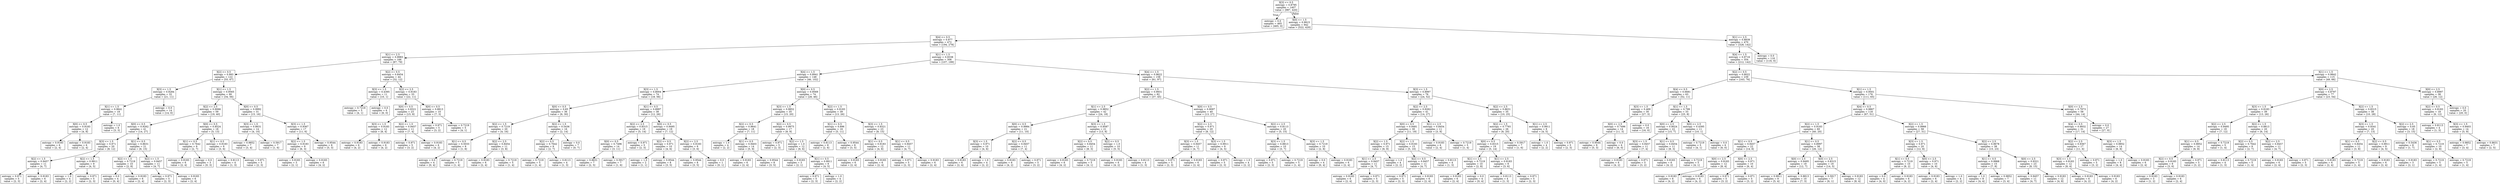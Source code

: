 digraph Tree {
node [shape=box] ;
0 [label="X[3] <= 0.5\nentropy = 0.8795\nsamples = 1407\nvalue = [987, 420]"] ;
1 [label="entropy = 0.0\nsamples = 465\nvalue = [465, 0]"] ;
0 -> 1 [labeldistance=2.5, labelangle=45, headlabel="True"] ;
2 [label="X[0] <= 1.5\nentropy = 0.9915\nsamples = 942\nvalue = [522, 420]"] ;
0 -> 2 [labeldistance=2.5, labelangle=-45, headlabel="False"] ;
3 [label="X[4] <= 0.5\nentropy = 0.977\nsamples = 472\nvalue = [194, 278]"] ;
2 -> 3 ;
4 [label="X[1] <= 2.5\nentropy = 0.9983\nsamples = 166\nvalue = [87, 79]"] ;
3 -> 4 ;
5 [label="X[2] <= 0.5\nentropy = 0.993\nsamples = 122\nvalue = [55, 67]"] ;
4 -> 5 ;
6 [label="X[3] <= 1.5\nentropy = 0.9284\nsamples = 32\nvalue = [21, 11]"] ;
5 -> 6 ;
7 [label="X[1] <= 1.5\nentropy = 0.9641\nsamples = 18\nvalue = [7, 11]"] ;
6 -> 7 ;
8 [label="X[0] <= 0.5\nentropy = 0.9183\nsamples = 12\nvalue = [4, 8]"] ;
7 -> 8 ;
9 [label="entropy = 0.9183\nsamples = 6\nvalue = [2, 4]"] ;
8 -> 9 ;
10 [label="entropy = 0.9183\nsamples = 6\nvalue = [2, 4]"] ;
8 -> 10 ;
11 [label="entropy = 1.0\nsamples = 6\nvalue = [3, 3]"] ;
7 -> 11 ;
12 [label="entropy = 0.0\nsamples = 14\nvalue = [14, 0]"] ;
6 -> 12 ;
13 [label="X[1] <= 1.5\nentropy = 0.9565\nsamples = 90\nvalue = [34, 56]"] ;
5 -> 13 ;
14 [label="X[2] <= 2.5\nentropy = 0.9066\nsamples = 59\nvalue = [19, 40]"] ;
13 -> 14 ;
15 [label="X[0] <= 0.5\nentropy = 0.9262\nsamples = 41\nvalue = [14, 27]"] ;
14 -> 15 ;
16 [label="X[3] <= 1.5\nentropy = 0.971\nsamples = 20\nvalue = [8, 12]"] ;
15 -> 16 ;
17 [label="X[2] <= 1.5\nentropy = 0.9457\nsamples = 11\nvalue = [4, 7]"] ;
16 -> 17 ;
18 [label="entropy = 0.971\nsamples = 5\nvalue = [2, 3]"] ;
17 -> 18 ;
19 [label="entropy = 0.9183\nsamples = 6\nvalue = [2, 4]"] ;
17 -> 19 ;
20 [label="X[2] <= 1.5\nentropy = 0.9911\nsamples = 9\nvalue = [4, 5]"] ;
16 -> 20 ;
21 [label="entropy = 1.0\nsamples = 4\nvalue = [2, 2]"] ;
20 -> 21 ;
22 [label="entropy = 0.971\nsamples = 5\nvalue = [2, 3]"] ;
20 -> 22 ;
23 [label="X[1] <= 0.5\nentropy = 0.8631\nsamples = 21\nvalue = [6, 15]"] ;
15 -> 23 ;
24 [label="X[2] <= 1.5\nentropy = 0.7219\nsamples = 10\nvalue = [2, 8]"] ;
23 -> 24 ;
25 [label="entropy = 0.0\nsamples = 4\nvalue = [0, 4]"] ;
24 -> 25 ;
26 [label="entropy = 0.9183\nsamples = 6\nvalue = [2, 4]"] ;
24 -> 26 ;
27 [label="X[2] <= 1.5\nentropy = 0.9457\nsamples = 11\nvalue = [4, 7]"] ;
23 -> 27 ;
28 [label="entropy = 0.971\nsamples = 5\nvalue = [2, 3]"] ;
27 -> 28 ;
29 [label="entropy = 0.9183\nsamples = 6\nvalue = [2, 4]"] ;
27 -> 29 ;
30 [label="X[0] <= 0.5\nentropy = 0.8524\nsamples = 18\nvalue = [5, 13]"] ;
14 -> 30 ;
31 [label="X[1] <= 0.5\nentropy = 0.7642\nsamples = 9\nvalue = [2, 7]"] ;
30 -> 31 ;
32 [label="entropy = 0.9183\nsamples = 6\nvalue = [2, 4]"] ;
31 -> 32 ;
33 [label="entropy = 0.0\nsamples = 3\nvalue = [0, 3]"] ;
31 -> 33 ;
34 [label="X[1] <= 0.5\nentropy = 0.9183\nsamples = 9\nvalue = [3, 6]"] ;
30 -> 34 ;
35 [label="entropy = 0.8113\nsamples = 4\nvalue = [1, 3]"] ;
34 -> 35 ;
36 [label="entropy = 0.971\nsamples = 5\nvalue = [2, 3]"] ;
34 -> 36 ;
37 [label="X[0] <= 0.5\nentropy = 0.9992\nsamples = 31\nvalue = [15, 16]"] ;
13 -> 37 ;
38 [label="X[3] <= 1.5\nentropy = 0.8631\nsamples = 14\nvalue = [4, 10]"] ;
37 -> 38 ;
39 [label="entropy = 0.9852\nsamples = 7\nvalue = [3, 4]"] ;
38 -> 39 ;
40 [label="entropy = 0.5917\nsamples = 7\nvalue = [1, 6]"] ;
38 -> 40 ;
41 [label="X[3] <= 1.5\nentropy = 0.9367\nsamples = 17\nvalue = [11, 6]"] ;
37 -> 41 ;
42 [label="X[2] <= 1.5\nentropy = 0.9183\nsamples = 9\nvalue = [6, 3]"] ;
41 -> 42 ;
43 [label="entropy = 0.9183\nsamples = 3\nvalue = [2, 1]"] ;
42 -> 43 ;
44 [label="entropy = 0.9183\nsamples = 6\nvalue = [4, 2]"] ;
42 -> 44 ;
45 [label="entropy = 0.9544\nsamples = 8\nvalue = [5, 3]"] ;
41 -> 45 ;
46 [label="X[2] <= 0.5\nentropy = 0.8454\nsamples = 44\nvalue = [32, 12]"] ;
4 -> 46 ;
47 [label="X[3] <= 1.5\nentropy = 0.4395\nsamples = 11\nvalue = [10, 1]"] ;
46 -> 47 ;
48 [label="entropy = 0.7219\nsamples = 5\nvalue = [4, 1]"] ;
47 -> 48 ;
49 [label="entropy = 0.0\nsamples = 6\nvalue = [6, 0]"] ;
47 -> 49 ;
50 [label="X[2] <= 2.5\nentropy = 0.9183\nsamples = 33\nvalue = [22, 11]"] ;
46 -> 50 ;
51 [label="X[0] <= 0.5\nentropy = 0.9321\nsamples = 23\nvalue = [15, 8]"] ;
50 -> 51 ;
52 [label="X[3] <= 1.5\nentropy = 0.9183\nsamples = 12\nvalue = [8, 4]"] ;
51 -> 52 ;
53 [label="entropy = 0.9183\nsamples = 6\nvalue = [4, 2]"] ;
52 -> 53 ;
54 [label="entropy = 0.9183\nsamples = 6\nvalue = [4, 2]"] ;
52 -> 54 ;
55 [label="X[2] <= 1.5\nentropy = 0.9457\nsamples = 11\nvalue = [7, 4]"] ;
51 -> 55 ;
56 [label="entropy = 0.971\nsamples = 5\nvalue = [3, 2]"] ;
55 -> 56 ;
57 [label="entropy = 0.9183\nsamples = 6\nvalue = [4, 2]"] ;
55 -> 57 ;
58 [label="X[0] <= 0.5\nentropy = 0.8813\nsamples = 10\nvalue = [7, 3]"] ;
50 -> 58 ;
59 [label="entropy = 0.971\nsamples = 5\nvalue = [3, 2]"] ;
58 -> 59 ;
60 [label="entropy = 0.7219\nsamples = 5\nvalue = [4, 1]"] ;
58 -> 60 ;
61 [label="X[1] <= 1.5\nentropy = 0.9338\nsamples = 306\nvalue = [107, 199]"] ;
3 -> 61 ;
62 [label="X[4] <= 1.5\nentropy = 0.8941\nsamples = 148\nvalue = [46, 102]"] ;
61 -> 62 ;
63 [label="X[3] <= 1.5\nentropy = 0.8004\nsamples = 74\nvalue = [18, 56]"] ;
62 -> 63 ;
64 [label="X[0] <= 0.5\nentropy = 0.65\nsamples = 36\nvalue = [6, 30]"] ;
63 -> 64 ;
65 [label="X[2] <= 1.5\nentropy = 0.7219\nsamples = 20\nvalue = [4, 16]"] ;
64 -> 65 ;
66 [label="X[1] <= 0.5\nentropy = 0.5033\nsamples = 9\nvalue = [1, 8]"] ;
65 -> 66 ;
67 [label="entropy = 0.0\nsamples = 4\nvalue = [0, 4]"] ;
66 -> 67 ;
68 [label="entropy = 0.7219\nsamples = 5\nvalue = [1, 4]"] ;
66 -> 68 ;
69 [label="X[2] <= 2.5\nentropy = 0.8454\nsamples = 11\nvalue = [3, 8]"] ;
65 -> 69 ;
70 [label="entropy = 0.9183\nsamples = 6\nvalue = [2, 4]"] ;
69 -> 70 ;
71 [label="entropy = 0.7219\nsamples = 5\nvalue = [1, 4]"] ;
69 -> 71 ;
72 [label="X[2] <= 1.5\nentropy = 0.5436\nsamples = 16\nvalue = [2, 14]"] ;
64 -> 72 ;
73 [label="X[2] <= 0.5\nentropy = 0.7642\nsamples = 9\nvalue = [2, 7]"] ;
72 -> 73 ;
74 [label="entropy = 0.7219\nsamples = 5\nvalue = [1, 4]"] ;
73 -> 74 ;
75 [label="entropy = 0.8113\nsamples = 4\nvalue = [1, 3]"] ;
73 -> 75 ;
76 [label="entropy = 0.0\nsamples = 7\nvalue = [0, 7]"] ;
72 -> 76 ;
77 [label="X[1] <= 0.5\nentropy = 0.8997\nsamples = 38\nvalue = [12, 26]"] ;
63 -> 77 ;
78 [label="X[2] <= 2.5\nentropy = 0.8315\nsamples = 19\nvalue = [5, 14]"] ;
77 -> 78 ;
79 [label="X[0] <= 0.5\nentropy = 0.7496\nsamples = 14\nvalue = [3, 11]"] ;
78 -> 79 ;
80 [label="entropy = 0.8631\nsamples = 7\nvalue = [2, 5]"] ;
79 -> 80 ;
81 [label="entropy = 0.5917\nsamples = 7\nvalue = [1, 6]"] ;
79 -> 81 ;
82 [label="entropy = 0.971\nsamples = 5\nvalue = [2, 3]"] ;
78 -> 82 ;
83 [label="X[0] <= 0.5\nentropy = 0.9495\nsamples = 19\nvalue = [7, 12]"] ;
77 -> 83 ;
84 [label="X[2] <= 0.5\nentropy = 0.971\nsamples = 10\nvalue = [4, 6]"] ;
83 -> 84 ;
85 [label="entropy = 1.0\nsamples = 2\nvalue = [1, 1]"] ;
84 -> 85 ;
86 [label="entropy = 0.9544\nsamples = 8\nvalue = [3, 5]"] ;
84 -> 86 ;
87 [label="X[2] <= 2.5\nentropy = 0.9183\nsamples = 9\nvalue = [3, 6]"] ;
83 -> 87 ;
88 [label="entropy = 0.9544\nsamples = 8\nvalue = [3, 5]"] ;
87 -> 88 ;
89 [label="entropy = 0.0\nsamples = 1\nvalue = [0, 1]"] ;
87 -> 89 ;
90 [label="X[0] <= 0.5\nentropy = 0.9569\nsamples = 74\nvalue = [28, 46]"] ;
62 -> 90 ;
91 [label="X[3] <= 1.5\nentropy = 0.9852\nsamples = 35\nvalue = [15, 20]"] ;
90 -> 91 ;
92 [label="X[2] <= 0.5\nentropy = 0.9641\nsamples = 18\nvalue = [7, 11]"] ;
91 -> 92 ;
93 [label="entropy = 1.0\nsamples = 4\nvalue = [2, 2]"] ;
92 -> 93 ;
94 [label="X[1] <= 0.5\nentropy = 0.9403\nsamples = 14\nvalue = [5, 9]"] ;
92 -> 94 ;
95 [label="entropy = 0.9183\nsamples = 6\nvalue = [2, 4]"] ;
94 -> 95 ;
96 [label="entropy = 0.9544\nsamples = 8\nvalue = [3, 5]"] ;
94 -> 96 ;
97 [label="X[2] <= 0.5\nentropy = 0.9975\nsamples = 17\nvalue = [8, 9]"] ;
91 -> 97 ;
98 [label="entropy = 0.971\nsamples = 5\nvalue = [2, 3]"] ;
97 -> 98 ;
99 [label="X[2] <= 1.5\nentropy = 1.0\nsamples = 12\nvalue = [6, 6]"] ;
97 -> 99 ;
100 [label="entropy = 0.9183\nsamples = 3\nvalue = [2, 1]"] ;
99 -> 100 ;
101 [label="X[1] <= 0.5\nentropy = 0.9911\nsamples = 9\nvalue = [4, 5]"] ;
99 -> 101 ;
102 [label="entropy = 0.971\nsamples = 5\nvalue = [2, 3]"] ;
101 -> 102 ;
103 [label="entropy = 1.0\nsamples = 4\nvalue = [2, 2]"] ;
101 -> 103 ;
104 [label="X[2] <= 1.5\nentropy = 0.9183\nsamples = 39\nvalue = [13, 26]"] ;
90 -> 104 ;
105 [label="X[1] <= 0.5\nentropy = 0.896\nsamples = 16\nvalue = [5, 11]"] ;
104 -> 105 ;
106 [label="entropy = 0.8113\nsamples = 8\nvalue = [2, 6]"] ;
105 -> 106 ;
107 [label="entropy = 0.9544\nsamples = 8\nvalue = [3, 5]"] ;
105 -> 107 ;
108 [label="X[3] <= 1.5\nentropy = 0.9321\nsamples = 23\nvalue = [8, 15]"] ;
104 -> 108 ;
109 [label="X[1] <= 0.5\nentropy = 0.9183\nsamples = 12\nvalue = [4, 8]"] ;
108 -> 109 ;
110 [label="entropy = 0.9183\nsamples = 6\nvalue = [2, 4]"] ;
109 -> 110 ;
111 [label="entropy = 0.9183\nsamples = 6\nvalue = [2, 4]"] ;
109 -> 111 ;
112 [label="X[1] <= 0.5\nentropy = 0.9457\nsamples = 11\nvalue = [4, 7]"] ;
108 -> 112 ;
113 [label="entropy = 0.971\nsamples = 5\nvalue = [2, 3]"] ;
112 -> 113 ;
114 [label="entropy = 0.9183\nsamples = 6\nvalue = [2, 4]"] ;
112 -> 114 ;
115 [label="X[4] <= 1.5\nentropy = 0.9622\nsamples = 158\nvalue = [61, 97]"] ;
61 -> 115 ;
116 [label="X[2] <= 1.5\nentropy = 0.9931\nsamples = 82\nvalue = [37, 45]"] ;
115 -> 116 ;
117 [label="X[1] <= 2.5\nentropy = 0.9852\nsamples = 42\nvalue = [24, 18]"] ;
116 -> 117 ;
118 [label="X[0] <= 0.5\nentropy = 0.9984\nsamples = 21\nvalue = [11, 10]"] ;
117 -> 118 ;
119 [label="X[3] <= 1.5\nentropy = 0.971\nsamples = 10\nvalue = [4, 6]"] ;
118 -> 119 ;
120 [label="entropy = 0.9183\nsamples = 6\nvalue = [2, 4]"] ;
119 -> 120 ;
121 [label="entropy = 1.0\nsamples = 4\nvalue = [2, 2]"] ;
119 -> 121 ;
122 [label="X[2] <= 0.5\nentropy = 0.9457\nsamples = 11\nvalue = [7, 4]"] ;
118 -> 122 ;
123 [label="entropy = 0.9183\nsamples = 6\nvalue = [4, 2]"] ;
122 -> 123 ;
124 [label="entropy = 0.971\nsamples = 5\nvalue = [3, 2]"] ;
122 -> 124 ;
125 [label="X[3] <= 1.5\nentropy = 0.9587\nsamples = 21\nvalue = [13, 8]"] ;
117 -> 125 ;
126 [label="X[2] <= 0.5\nentropy = 0.8454\nsamples = 11\nvalue = [8, 3]"] ;
125 -> 126 ;
127 [label="entropy = 0.9183\nsamples = 6\nvalue = [4, 2]"] ;
126 -> 127 ;
128 [label="entropy = 0.7219\nsamples = 5\nvalue = [4, 1]"] ;
126 -> 128 ;
129 [label="X[2] <= 0.5\nentropy = 1.0\nsamples = 10\nvalue = [5, 5]"] ;
125 -> 129 ;
130 [label="entropy = 0.9183\nsamples = 6\nvalue = [4, 2]"] ;
129 -> 130 ;
131 [label="entropy = 0.8113\nsamples = 4\nvalue = [1, 3]"] ;
129 -> 131 ;
132 [label="X[0] <= 0.5\nentropy = 0.9097\nsamples = 40\nvalue = [13, 27]"] ;
116 -> 132 ;
133 [label="X[2] <= 2.5\nentropy = 0.971\nsamples = 20\nvalue = [8, 12]"] ;
132 -> 133 ;
134 [label="X[3] <= 1.5\nentropy = 0.9457\nsamples = 11\nvalue = [4, 7]"] ;
133 -> 134 ;
135 [label="entropy = 0.971\nsamples = 5\nvalue = [2, 3]"] ;
134 -> 135 ;
136 [label="entropy = 0.9183\nsamples = 6\nvalue = [2, 4]"] ;
134 -> 136 ;
137 [label="X[3] <= 1.5\nentropy = 0.9911\nsamples = 9\nvalue = [4, 5]"] ;
133 -> 137 ;
138 [label="entropy = 0.971\nsamples = 5\nvalue = [2, 3]"] ;
137 -> 138 ;
139 [label="entropy = 1.0\nsamples = 4\nvalue = [2, 2]"] ;
137 -> 139 ;
140 [label="X[2] <= 2.5\nentropy = 0.8113\nsamples = 20\nvalue = [5, 15]"] ;
132 -> 140 ;
141 [label="X[3] <= 1.5\nentropy = 0.8813\nsamples = 10\nvalue = [3, 7]"] ;
140 -> 141 ;
142 [label="entropy = 0.971\nsamples = 5\nvalue = [2, 3]"] ;
141 -> 142 ;
143 [label="entropy = 0.7219\nsamples = 5\nvalue = [1, 4]"] ;
141 -> 143 ;
144 [label="X[3] <= 1.5\nentropy = 0.7219\nsamples = 10\nvalue = [2, 8]"] ;
140 -> 144 ;
145 [label="entropy = 0.0\nsamples = 4\nvalue = [0, 4]"] ;
144 -> 145 ;
146 [label="entropy = 0.9183\nsamples = 6\nvalue = [2, 4]"] ;
144 -> 146 ;
147 [label="X[3] <= 1.5\nentropy = 0.8997\nsamples = 76\nvalue = [24, 52]"] ;
115 -> 147 ;
148 [label="X[2] <= 2.5\nentropy = 0.9262\nsamples = 41\nvalue = [14, 27]"] ;
147 -> 148 ;
149 [label="X[0] <= 0.5\nentropy = 0.9481\nsamples = 30\nvalue = [11, 19]"] ;
148 -> 149 ;
150 [label="X[2] <= 1.5\nentropy = 0.971\nsamples = 15\nvalue = [6, 9]"] ;
149 -> 150 ;
151 [label="X[1] <= 2.5\nentropy = 0.9457\nsamples = 11\nvalue = [4, 7]"] ;
150 -> 151 ;
152 [label="entropy = 0.9183\nsamples = 6\nvalue = [2, 4]"] ;
151 -> 152 ;
153 [label="entropy = 0.971\nsamples = 5\nvalue = [2, 3]"] ;
151 -> 153 ;
154 [label="entropy = 1.0\nsamples = 4\nvalue = [2, 2]"] ;
150 -> 154 ;
155 [label="X[2] <= 1.5\nentropy = 0.9183\nsamples = 15\nvalue = [5, 10]"] ;
149 -> 155 ;
156 [label="X[2] <= 0.5\nentropy = 0.9457\nsamples = 11\nvalue = [4, 7]"] ;
155 -> 156 ;
157 [label="entropy = 0.971\nsamples = 5\nvalue = [2, 3]"] ;
156 -> 157 ;
158 [label="entropy = 0.9183\nsamples = 6\nvalue = [2, 4]"] ;
156 -> 158 ;
159 [label="entropy = 0.8113\nsamples = 4\nvalue = [1, 3]"] ;
155 -> 159 ;
160 [label="X[1] <= 2.5\nentropy = 0.8454\nsamples = 11\nvalue = [3, 8]"] ;
148 -> 160 ;
161 [label="entropy = 0.9183\nsamples = 6\nvalue = [2, 4]"] ;
160 -> 161 ;
162 [label="entropy = 0.7219\nsamples = 5\nvalue = [1, 4]"] ;
160 -> 162 ;
163 [label="X[2] <= 2.5\nentropy = 0.8631\nsamples = 35\nvalue = [10, 25]"] ;
147 -> 163 ;
164 [label="X[2] <= 1.5\nentropy = 0.7793\nsamples = 26\nvalue = [6, 20]"] ;
163 -> 164 ;
165 [label="X[0] <= 0.5\nentropy = 0.8315\nsamples = 19\nvalue = [5, 14]"] ;
164 -> 165 ;
166 [label="X[1] <= 2.5\nentropy = 0.7219\nsamples = 10\nvalue = [2, 8]"] ;
165 -> 166 ;
167 [label="entropy = 0.9183\nsamples = 6\nvalue = [2, 4]"] ;
166 -> 167 ;
168 [label="entropy = 0.0\nsamples = 4\nvalue = [0, 4]"] ;
166 -> 168 ;
169 [label="X[1] <= 2.5\nentropy = 0.9183\nsamples = 9\nvalue = [3, 6]"] ;
165 -> 169 ;
170 [label="entropy = 0.8113\nsamples = 4\nvalue = [1, 3]"] ;
169 -> 170 ;
171 [label="entropy = 0.971\nsamples = 5\nvalue = [2, 3]"] ;
169 -> 171 ;
172 [label="entropy = 0.5917\nsamples = 7\nvalue = [1, 6]"] ;
164 -> 172 ;
173 [label="X[1] <= 2.5\nentropy = 0.9911\nsamples = 9\nvalue = [4, 5]"] ;
163 -> 173 ;
174 [label="entropy = 1.0\nsamples = 4\nvalue = [2, 2]"] ;
173 -> 174 ;
175 [label="entropy = 0.971\nsamples = 5\nvalue = [2, 3]"] ;
173 -> 175 ;
176 [label="X[1] <= 2.5\nentropy = 0.8839\nsamples = 470\nvalue = [328, 142]"] ;
2 -> 176 ;
177 [label="X[4] <= 1.5\nentropy = 0.9716\nsamples = 354\nvalue = [212, 142]"] ;
176 -> 177 ;
178 [label="X[2] <= 0.5\nentropy = 0.9022\nsamples = 239\nvalue = [163, 76]"] ;
177 -> 178 ;
179 [label="X[4] <= 0.5\nentropy = 0.6681\nsamples = 63\nvalue = [52, 11]"] ;
178 -> 179 ;
180 [label="X[3] <= 1.5\nentropy = 0.469\nsamples = 30\nvalue = [27, 3]"] ;
179 -> 180 ;
181 [label="X[0] <= 2.5\nentropy = 0.7496\nsamples = 14\nvalue = [11, 3]"] ;
180 -> 181 ;
182 [label="entropy = 0.9544\nsamples = 8\nvalue = [5, 3]"] ;
181 -> 182 ;
183 [label="entropy = 0.0\nsamples = 6\nvalue = [6, 0]"] ;
181 -> 183 ;
184 [label="entropy = 0.0\nsamples = 16\nvalue = [16, 0]"] ;
180 -> 184 ;
185 [label="X[1] <= 1.5\nentropy = 0.799\nsamples = 33\nvalue = [25, 8]"] ;
179 -> 185 ;
186 [label="X[0] <= 2.5\nentropy = 0.9024\nsamples = 22\nvalue = [15, 7]"] ;
185 -> 186 ;
187 [label="X[3] <= 1.5\nentropy = 0.9457\nsamples = 11\nvalue = [7, 4]"] ;
186 -> 187 ;
188 [label="entropy = 0.9183\nsamples = 6\nvalue = [4, 2]"] ;
187 -> 188 ;
189 [label="entropy = 0.971\nsamples = 5\nvalue = [3, 2]"] ;
187 -> 189 ;
190 [label="X[1] <= 0.5\nentropy = 0.8454\nsamples = 11\nvalue = [8, 3]"] ;
186 -> 190 ;
191 [label="entropy = 0.9183\nsamples = 6\nvalue = [4, 2]"] ;
190 -> 191 ;
192 [label="entropy = 0.7219\nsamples = 5\nvalue = [4, 1]"] ;
190 -> 192 ;
193 [label="X[0] <= 2.5\nentropy = 0.4395\nsamples = 11\nvalue = [10, 1]"] ;
185 -> 193 ;
194 [label="entropy = 0.7219\nsamples = 5\nvalue = [4, 1]"] ;
193 -> 194 ;
195 [label="entropy = 0.0\nsamples = 6\nvalue = [6, 0]"] ;
193 -> 195 ;
196 [label="X[1] <= 1.5\nentropy = 0.9501\nsamples = 176\nvalue = [111, 65]"] ;
178 -> 196 ;
197 [label="X[4] <= 0.5\nentropy = 0.9867\nsamples = 118\nvalue = [67, 51]"] ;
196 -> 197 ;
198 [label="X[2] <= 1.5\nentropy = 0.9183\nsamples = 60\nvalue = [40, 20]"] ;
197 -> 198 ;
199 [label="X[1] <= 0.5\nentropy = 0.9457\nsamples = 22\nvalue = [14, 8]"] ;
198 -> 199 ;
200 [label="X[0] <= 2.5\nentropy = 0.9183\nsamples = 12\nvalue = [8, 4]"] ;
199 -> 200 ;
201 [label="entropy = 0.9183\nsamples = 6\nvalue = [4, 2]"] ;
200 -> 201 ;
202 [label="entropy = 0.9183\nsamples = 6\nvalue = [4, 2]"] ;
200 -> 202 ;
203 [label="X[0] <= 2.5\nentropy = 0.971\nsamples = 10\nvalue = [6, 4]"] ;
199 -> 203 ;
204 [label="entropy = 0.971\nsamples = 5\nvalue = [3, 2]"] ;
203 -> 204 ;
205 [label="entropy = 0.971\nsamples = 5\nvalue = [3, 2]"] ;
203 -> 205 ;
206 [label="X[1] <= 0.5\nentropy = 0.8997\nsamples = 38\nvalue = [26, 12]"] ;
198 -> 206 ;
207 [label="X[0] <= 2.5\nentropy = 0.9495\nsamples = 19\nvalue = [12, 7]"] ;
206 -> 207 ;
208 [label="entropy = 0.9911\nsamples = 9\nvalue = [5, 4]"] ;
207 -> 208 ;
209 [label="entropy = 0.8813\nsamples = 10\nvalue = [7, 3]"] ;
207 -> 209 ;
210 [label="X[0] <= 2.5\nentropy = 0.8315\nsamples = 19\nvalue = [14, 5]"] ;
206 -> 210 ;
211 [label="entropy = 0.5917\nsamples = 7\nvalue = [6, 1]"] ;
210 -> 211 ;
212 [label="entropy = 0.9183\nsamples = 12\nvalue = [8, 4]"] ;
210 -> 212 ;
213 [label="X[2] <= 1.5\nentropy = 0.9966\nsamples = 58\nvalue = [27, 31]"] ;
197 -> 213 ;
214 [label="X[3] <= 1.5\nentropy = 0.971\nsamples = 20\nvalue = [12, 8]"] ;
213 -> 214 ;
215 [label="X[1] <= 0.5\nentropy = 0.7219\nsamples = 10\nvalue = [8, 2]"] ;
214 -> 215 ;
216 [label="entropy = 0.0\nsamples = 4\nvalue = [4, 0]"] ;
215 -> 216 ;
217 [label="entropy = 0.9183\nsamples = 6\nvalue = [4, 2]"] ;
215 -> 217 ;
218 [label="X[0] <= 2.5\nentropy = 0.971\nsamples = 10\nvalue = [4, 6]"] ;
214 -> 218 ;
219 [label="entropy = 0.9183\nsamples = 6\nvalue = [2, 4]"] ;
218 -> 219 ;
220 [label="entropy = 1.0\nsamples = 4\nvalue = [2, 2]"] ;
218 -> 220 ;
221 [label="X[2] <= 2.5\nentropy = 0.9678\nsamples = 38\nvalue = [15, 23]"] ;
213 -> 221 ;
222 [label="X[1] <= 0.5\nentropy = 0.9968\nsamples = 15\nvalue = [7, 8]"] ;
221 -> 222 ;
223 [label="entropy = 1.0\nsamples = 8\nvalue = [4, 4]"] ;
222 -> 223 ;
224 [label="entropy = 0.9852\nsamples = 7\nvalue = [3, 4]"] ;
222 -> 224 ;
225 [label="X[0] <= 2.5\nentropy = 0.9321\nsamples = 23\nvalue = [8, 15]"] ;
221 -> 225 ;
226 [label="entropy = 0.9457\nsamples = 11\nvalue = [4, 7]"] ;
225 -> 226 ;
227 [label="entropy = 0.9183\nsamples = 12\nvalue = [4, 8]"] ;
225 -> 227 ;
228 [label="X[0] <= 2.5\nentropy = 0.7973\nsamples = 58\nvalue = [44, 14]"] ;
196 -> 228 ;
229 [label="X[4] <= 0.5\nentropy = 0.9932\nsamples = 31\nvalue = [17, 14]"] ;
228 -> 229 ;
230 [label="X[2] <= 2.5\nentropy = 0.9367\nsamples = 17\nvalue = [11, 6]"] ;
229 -> 230 ;
231 [label="X[3] <= 1.5\nentropy = 0.9183\nsamples = 12\nvalue = [8, 4]"] ;
230 -> 231 ;
232 [label="entropy = 0.9183\nsamples = 6\nvalue = [4, 2]"] ;
231 -> 232 ;
233 [label="entropy = 0.9183\nsamples = 6\nvalue = [4, 2]"] ;
231 -> 233 ;
234 [label="entropy = 0.971\nsamples = 5\nvalue = [3, 2]"] ;
230 -> 234 ;
235 [label="X[3] <= 1.5\nentropy = 0.9852\nsamples = 14\nvalue = [6, 8]"] ;
229 -> 235 ;
236 [label="entropy = 1.0\nsamples = 8\nvalue = [4, 4]"] ;
235 -> 236 ;
237 [label="entropy = 0.9183\nsamples = 6\nvalue = [2, 4]"] ;
235 -> 237 ;
238 [label="entropy = 0.0\nsamples = 27\nvalue = [27, 0]"] ;
228 -> 238 ;
239 [label="X[1] <= 1.5\nentropy = 0.9842\nsamples = 115\nvalue = [49, 66]"] ;
177 -> 239 ;
240 [label="X[0] <= 2.5\nentropy = 0.8797\nsamples = 77\nvalue = [23, 54]"] ;
239 -> 240 ;
241 [label="X[3] <= 1.5\nentropy = 0.9183\nsamples = 39\nvalue = [13, 26]"] ;
240 -> 241 ;
242 [label="X[2] <= 2.5\nentropy = 0.9495\nsamples = 19\nvalue = [7, 12]"] ;
241 -> 242 ;
243 [label="X[1] <= 0.5\nentropy = 0.9852\nsamples = 14\nvalue = [6, 8]"] ;
242 -> 243 ;
244 [label="X[2] <= 0.5\nentropy = 0.9183\nsamples = 9\nvalue = [3, 6]"] ;
243 -> 244 ;
245 [label="entropy = 0.9183\nsamples = 3\nvalue = [1, 2]"] ;
244 -> 245 ;
246 [label="entropy = 0.9183\nsamples = 6\nvalue = [2, 4]"] ;
244 -> 246 ;
247 [label="entropy = 0.971\nsamples = 5\nvalue = [3, 2]"] ;
243 -> 247 ;
248 [label="entropy = 0.7219\nsamples = 5\nvalue = [1, 4]"] ;
242 -> 248 ;
249 [label="X[2] <= 1.5\nentropy = 0.8813\nsamples = 20\nvalue = [6, 14]"] ;
241 -> 249 ;
250 [label="X[2] <= 0.5\nentropy = 0.7642\nsamples = 9\nvalue = [2, 7]"] ;
249 -> 250 ;
251 [label="entropy = 0.8113\nsamples = 4\nvalue = [1, 3]"] ;
250 -> 251 ;
252 [label="entropy = 0.7219\nsamples = 5\nvalue = [1, 4]"] ;
250 -> 252 ;
253 [label="X[2] <= 2.5\nentropy = 0.9457\nsamples = 11\nvalue = [4, 7]"] ;
249 -> 253 ;
254 [label="entropy = 0.9183\nsamples = 6\nvalue = [2, 4]"] ;
253 -> 254 ;
255 [label="entropy = 0.971\nsamples = 5\nvalue = [2, 3]"] ;
253 -> 255 ;
256 [label="X[2] <= 1.5\nentropy = 0.8315\nsamples = 38\nvalue = [10, 28]"] ;
240 -> 256 ;
257 [label="X[3] <= 1.5\nentropy = 0.9341\nsamples = 20\nvalue = [7, 13]"] ;
256 -> 257 ;
258 [label="X[1] <= 0.5\nentropy = 0.8454\nsamples = 11\nvalue = [3, 8]"] ;
257 -> 258 ;
259 [label="entropy = 0.9183\nsamples = 6\nvalue = [2, 4]"] ;
258 -> 259 ;
260 [label="entropy = 0.7219\nsamples = 5\nvalue = [1, 4]"] ;
258 -> 260 ;
261 [label="X[2] <= 0.5\nentropy = 0.9911\nsamples = 9\nvalue = [4, 5]"] ;
257 -> 261 ;
262 [label="entropy = 0.9183\nsamples = 6\nvalue = [2, 4]"] ;
261 -> 262 ;
263 [label="entropy = 0.9183\nsamples = 3\nvalue = [2, 1]"] ;
261 -> 263 ;
264 [label="X[2] <= 2.5\nentropy = 0.65\nsamples = 18\nvalue = [3, 15]"] ;
256 -> 264 ;
265 [label="entropy = 0.5436\nsamples = 8\nvalue = [1, 7]"] ;
264 -> 265 ;
266 [label="X[1] <= 0.5\nentropy = 0.7219\nsamples = 10\nvalue = [2, 8]"] ;
264 -> 266 ;
267 [label="entropy = 0.7219\nsamples = 5\nvalue = [1, 4]"] ;
266 -> 267 ;
268 [label="entropy = 0.7219\nsamples = 5\nvalue = [1, 4]"] ;
266 -> 268 ;
269 [label="X[0] <= 2.5\nentropy = 0.8997\nsamples = 38\nvalue = [26, 12]"] ;
239 -> 269 ;
270 [label="X[2] <= 0.5\nentropy = 0.9183\nsamples = 18\nvalue = [6, 12]"] ;
269 -> 270 ;
271 [label="entropy = 0.8113\nsamples = 4\nvalue = [1, 3]"] ;
270 -> 271 ;
272 [label="X[3] <= 1.5\nentropy = 0.9403\nsamples = 14\nvalue = [5, 9]"] ;
270 -> 272 ;
273 [label="entropy = 0.9852\nsamples = 7\nvalue = [3, 4]"] ;
272 -> 273 ;
274 [label="entropy = 0.8631\nsamples = 7\nvalue = [2, 5]"] ;
272 -> 274 ;
275 [label="entropy = 0.0\nsamples = 20\nvalue = [20, 0]"] ;
269 -> 275 ;
276 [label="entropy = 0.0\nsamples = 116\nvalue = [116, 0]"] ;
176 -> 276 ;
}